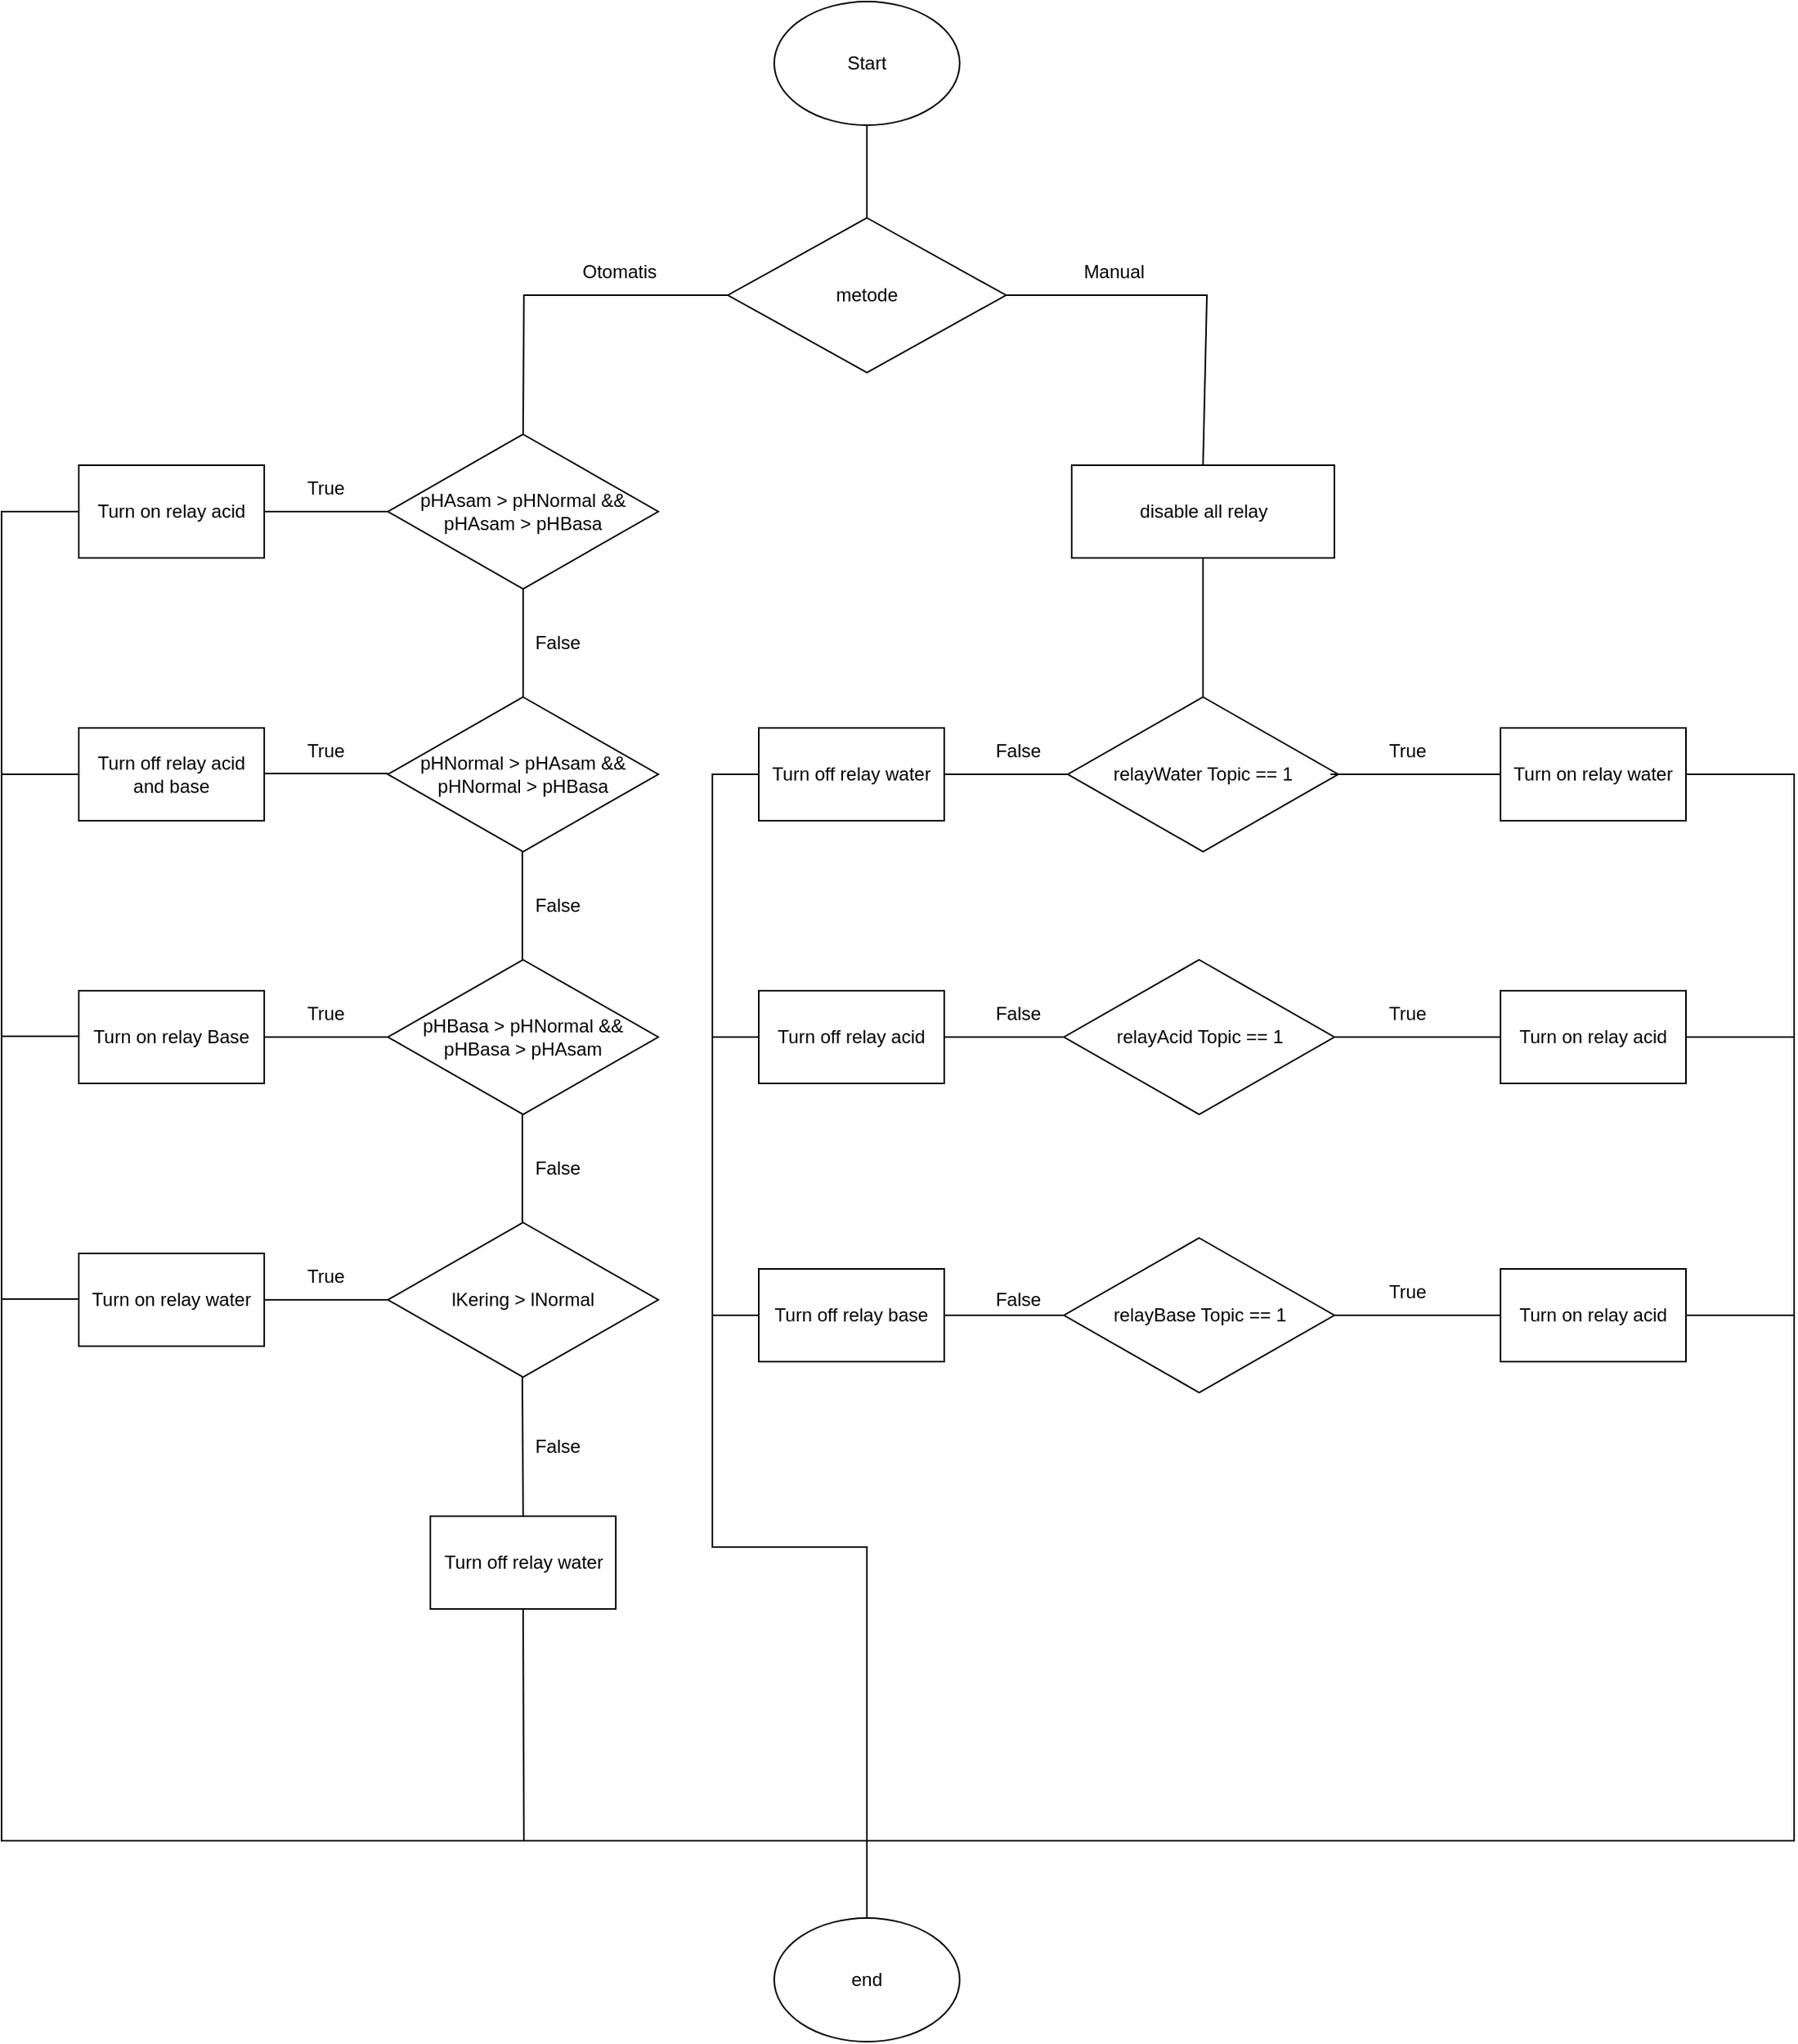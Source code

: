 <mxfile version="20.8.4" type="embed"><diagram id="84LXZdzqG9bhiELitQmx" name="Page-1"><mxGraphModel dx="3127" dy="1273" grid="1" gridSize="10" guides="1" tooltips="1" connect="1" arrows="1" fold="1" page="1" pageScale="1" pageWidth="850" pageHeight="1100" math="0" shadow="0"><root><mxCell id="0"/><mxCell id="1" parent="0"/><mxCell id="2" value="Start" style="ellipse;whiteSpace=wrap;html=1;" vertex="1" parent="1"><mxGeometry x="220" y="160" width="120" height="80" as="geometry"/></mxCell><mxCell id="3" value="metode" style="rhombus;whiteSpace=wrap;html=1;" vertex="1" parent="1"><mxGeometry x="190" y="300" width="180" height="100" as="geometry"/></mxCell><mxCell id="5" value="pHAsam &amp;gt; pHNormal &amp;amp;&amp;amp; pHAsam &amp;gt; pHBasa" style="rhombus;whiteSpace=wrap;html=1;" vertex="1" parent="1"><mxGeometry x="-30" y="440" width="175" height="100" as="geometry"/></mxCell><mxCell id="9" value="pHNormal &amp;gt; pHAsam &amp;amp;&amp;amp; pHNormal &amp;gt; pHBasa" style="rhombus;whiteSpace=wrap;html=1;" vertex="1" parent="1"><mxGeometry x="-30" y="610" width="175" height="100" as="geometry"/></mxCell><mxCell id="10" value="pHBasa &amp;gt; pHNormal &amp;amp;&amp;amp; pHBasa &amp;gt; pHAsam" style="rhombus;whiteSpace=wrap;html=1;" vertex="1" parent="1"><mxGeometry x="-30" y="780" width="175" height="100" as="geometry"/></mxCell><mxCell id="11" value="lKering &amp;gt; lNormal" style="rhombus;whiteSpace=wrap;html=1;" vertex="1" parent="1"><mxGeometry x="-30" y="950" width="175" height="100" as="geometry"/></mxCell><mxCell id="13" value="" style="endArrow=none;html=1;rounded=0;exitX=0.5;exitY=0;exitDx=0;exitDy=0;entryX=0;entryY=0.5;entryDx=0;entryDy=0;" edge="1" parent="1" source="5" target="3"><mxGeometry width="50" height="50" relative="1" as="geometry"><mxPoint x="390" y="550" as="sourcePoint"/><mxPoint x="440" y="500" as="targetPoint"/><Array as="points"><mxPoint x="58" y="350"/></Array></mxGeometry></mxCell><mxCell id="14" value="" style="endArrow=none;html=1;rounded=0;exitX=1;exitY=0.5;exitDx=0;exitDy=0;entryX=0.5;entryY=0;entryDx=0;entryDy=0;" edge="1" parent="1" source="3" target="50"><mxGeometry width="50" height="50" relative="1" as="geometry"><mxPoint x="390" y="550" as="sourcePoint"/><mxPoint x="500" y="440" as="targetPoint"/><Array as="points"><mxPoint x="500" y="350"/></Array></mxGeometry></mxCell><mxCell id="15" value="Turn on relay acid" style="rounded=0;whiteSpace=wrap;html=1;" vertex="1" parent="1"><mxGeometry x="-230" y="460" width="120" height="60" as="geometry"/></mxCell><mxCell id="16" value="" style="endArrow=none;html=1;rounded=0;entryX=0;entryY=0.5;entryDx=0;entryDy=0;exitX=1;exitY=0.5;exitDx=0;exitDy=0;" edge="1" parent="1" source="15" target="5"><mxGeometry width="50" height="50" relative="1" as="geometry"><mxPoint x="-160" y="540" as="sourcePoint"/><mxPoint x="-110" y="490" as="targetPoint"/></mxGeometry></mxCell><mxCell id="17" value="Turn off relay acid and base" style="rounded=0;whiteSpace=wrap;html=1;" vertex="1" parent="1"><mxGeometry x="-230" y="630" width="120" height="60" as="geometry"/></mxCell><mxCell id="18" value="" style="endArrow=none;html=1;rounded=0;entryX=0;entryY=0.5;entryDx=0;entryDy=0;exitX=1;exitY=0.5;exitDx=0;exitDy=0;" edge="1" parent="1"><mxGeometry width="50" height="50" relative="1" as="geometry"><mxPoint x="-110" y="659.5" as="sourcePoint"/><mxPoint x="-30" y="659.5" as="targetPoint"/></mxGeometry></mxCell><mxCell id="19" value="Turn on relay Base" style="rounded=0;whiteSpace=wrap;html=1;" vertex="1" parent="1"><mxGeometry x="-230" y="800" width="120" height="60" as="geometry"/></mxCell><mxCell id="20" value="" style="endArrow=none;html=1;rounded=0;exitX=1;exitY=0.5;exitDx=0;exitDy=0;entryX=0;entryY=0.5;entryDx=0;entryDy=0;" edge="1" parent="1" source="19" target="10"><mxGeometry width="50" height="50" relative="1" as="geometry"><mxPoint x="-70" y="810" as="sourcePoint"/><mxPoint x="-20" y="760" as="targetPoint"/></mxGeometry></mxCell><mxCell id="21" value="Otomatis" style="text;html=1;strokeColor=none;fillColor=none;align=center;verticalAlign=middle;whiteSpace=wrap;rounded=0;" vertex="1" parent="1"><mxGeometry x="90" y="320" width="60" height="30" as="geometry"/></mxCell><mxCell id="22" value="Manual" style="text;html=1;strokeColor=none;fillColor=none;align=center;verticalAlign=middle;whiteSpace=wrap;rounded=0;" vertex="1" parent="1"><mxGeometry x="410" y="320" width="60" height="30" as="geometry"/></mxCell><mxCell id="23" value="" style="endArrow=none;html=1;rounded=0;entryX=0.5;entryY=1;entryDx=0;entryDy=0;" edge="1" parent="1" source="3" target="2"><mxGeometry width="50" height="50" relative="1" as="geometry"><mxPoint x="70" y="380" as="sourcePoint"/><mxPoint x="120" y="330" as="targetPoint"/></mxGeometry></mxCell><mxCell id="24" value="" style="endArrow=none;html=1;rounded=0;entryX=0.5;entryY=1;entryDx=0;entryDy=0;exitX=0.5;exitY=0;exitDx=0;exitDy=0;" edge="1" parent="1" source="9" target="5"><mxGeometry width="50" height="50" relative="1" as="geometry"><mxPoint x="90" y="670" as="sourcePoint"/><mxPoint x="140" y="620" as="targetPoint"/></mxGeometry></mxCell><mxCell id="25" value="" style="endArrow=none;html=1;rounded=0;entryX=0.5;entryY=1;entryDx=0;entryDy=0;exitX=0.5;exitY=0;exitDx=0;exitDy=0;" edge="1" parent="1"><mxGeometry width="50" height="50" relative="1" as="geometry"><mxPoint x="57" y="780" as="sourcePoint"/><mxPoint x="57" y="710" as="targetPoint"/></mxGeometry></mxCell><mxCell id="26" value="" style="endArrow=none;html=1;rounded=0;entryX=0.5;entryY=1;entryDx=0;entryDy=0;exitX=0.5;exitY=0;exitDx=0;exitDy=0;" edge="1" parent="1"><mxGeometry width="50" height="50" relative="1" as="geometry"><mxPoint x="57" y="950" as="sourcePoint"/><mxPoint x="57" y="880" as="targetPoint"/></mxGeometry></mxCell><mxCell id="27" value="" style="endArrow=none;html=1;rounded=0;entryX=0.5;entryY=1;entryDx=0;entryDy=0;exitX=0.5;exitY=0;exitDx=0;exitDy=0;" edge="1" parent="1" source="39"><mxGeometry width="50" height="50" relative="1" as="geometry"><mxPoint x="57" y="1120" as="sourcePoint"/><mxPoint x="57" y="1050" as="targetPoint"/></mxGeometry></mxCell><mxCell id="30" value="False" style="text;html=1;strokeColor=none;fillColor=none;align=center;verticalAlign=middle;whiteSpace=wrap;rounded=0;" vertex="1" parent="1"><mxGeometry x="50" y="560" width="60" height="30" as="geometry"/></mxCell><mxCell id="31" value="False" style="text;html=1;strokeColor=none;fillColor=none;align=center;verticalAlign=middle;whiteSpace=wrap;rounded=0;" vertex="1" parent="1"><mxGeometry x="50" y="730" width="60" height="30" as="geometry"/></mxCell><mxCell id="32" value="False" style="text;html=1;strokeColor=none;fillColor=none;align=center;verticalAlign=middle;whiteSpace=wrap;rounded=0;" vertex="1" parent="1"><mxGeometry x="50" y="900" width="60" height="30" as="geometry"/></mxCell><mxCell id="33" value="False" style="text;html=1;strokeColor=none;fillColor=none;align=center;verticalAlign=middle;whiteSpace=wrap;rounded=0;" vertex="1" parent="1"><mxGeometry x="50" y="1080" width="60" height="30" as="geometry"/></mxCell><mxCell id="34" value="True" style="text;html=1;strokeColor=none;fillColor=none;align=center;verticalAlign=middle;whiteSpace=wrap;rounded=0;" vertex="1" parent="1"><mxGeometry x="-100" y="460" width="60" height="30" as="geometry"/></mxCell><mxCell id="35" value="True" style="text;html=1;strokeColor=none;fillColor=none;align=center;verticalAlign=middle;whiteSpace=wrap;rounded=0;" vertex="1" parent="1"><mxGeometry x="-100" y="630" width="60" height="30" as="geometry"/></mxCell><mxCell id="36" value="True" style="text;html=1;strokeColor=none;fillColor=none;align=center;verticalAlign=middle;whiteSpace=wrap;rounded=0;" vertex="1" parent="1"><mxGeometry x="-100" y="800" width="60" height="30" as="geometry"/></mxCell><mxCell id="38" value="Turn on relay water" style="rounded=0;whiteSpace=wrap;html=1;" vertex="1" parent="1"><mxGeometry x="-230" y="970" width="120" height="60" as="geometry"/></mxCell><mxCell id="39" value="Turn off relay water" style="rounded=0;whiteSpace=wrap;html=1;" vertex="1" parent="1"><mxGeometry x="-2.5" y="1140" width="120" height="60" as="geometry"/></mxCell><mxCell id="40" value="" style="endArrow=none;html=1;rounded=0;entryX=0;entryY=0.5;entryDx=0;entryDy=0;exitX=1;exitY=0.5;exitDx=0;exitDy=0;" edge="1" parent="1" source="38" target="11"><mxGeometry width="50" height="50" relative="1" as="geometry"><mxPoint x="-130" y="1030" as="sourcePoint"/><mxPoint x="-80" y="980" as="targetPoint"/></mxGeometry></mxCell><mxCell id="42" value="True" style="text;html=1;strokeColor=none;fillColor=none;align=center;verticalAlign=middle;whiteSpace=wrap;rounded=0;" vertex="1" parent="1"><mxGeometry x="-100" y="970" width="60" height="30" as="geometry"/></mxCell><mxCell id="44" value="end" style="ellipse;whiteSpace=wrap;html=1;" vertex="1" parent="1"><mxGeometry x="220" y="1400" width="120" height="80" as="geometry"/></mxCell><mxCell id="45" value="" style="endArrow=none;html=1;rounded=0;entryX=0;entryY=0.5;entryDx=0;entryDy=0;" edge="1" parent="1" target="15"><mxGeometry width="50" height="50" relative="1" as="geometry"><mxPoint x="280" y="1350" as="sourcePoint"/><mxPoint x="120" y="760" as="targetPoint"/><Array as="points"><mxPoint x="-280" y="1350"/><mxPoint x="-280" y="490"/></Array></mxGeometry></mxCell><mxCell id="46" value="" style="endArrow=none;html=1;rounded=0;entryX=0;entryY=0.5;entryDx=0;entryDy=0;" edge="1" parent="1" target="17"><mxGeometry width="50" height="50" relative="1" as="geometry"><mxPoint x="-280" y="660" as="sourcePoint"/><mxPoint x="120" y="700" as="targetPoint"/></mxGeometry></mxCell><mxCell id="47" value="" style="endArrow=none;html=1;rounded=0;entryX=0;entryY=0.5;entryDx=0;entryDy=0;" edge="1" parent="1"><mxGeometry width="50" height="50" relative="1" as="geometry"><mxPoint x="-280" y="829.5" as="sourcePoint"/><mxPoint x="-230" y="829.5" as="targetPoint"/></mxGeometry></mxCell><mxCell id="48" value="" style="endArrow=none;html=1;rounded=0;entryX=0;entryY=0.5;entryDx=0;entryDy=0;" edge="1" parent="1"><mxGeometry width="50" height="50" relative="1" as="geometry"><mxPoint x="-280" y="999.5" as="sourcePoint"/><mxPoint x="-230" y="999.5" as="targetPoint"/></mxGeometry></mxCell><mxCell id="50" value="disable all relay" style="rounded=0;whiteSpace=wrap;html=1;" vertex="1" parent="1"><mxGeometry x="412.5" y="460" width="170" height="60" as="geometry"/></mxCell><mxCell id="53" value="relayWater Topic == 1" style="rhombus;whiteSpace=wrap;html=1;" vertex="1" parent="1"><mxGeometry x="410" y="610" width="175" height="100" as="geometry"/></mxCell><mxCell id="54" value="relayAcid Topic == 1" style="rhombus;whiteSpace=wrap;html=1;" vertex="1" parent="1"><mxGeometry x="407.5" y="780" width="175" height="100" as="geometry"/></mxCell><mxCell id="55" value="relayBase Topic == 1" style="rhombus;whiteSpace=wrap;html=1;" vertex="1" parent="1"><mxGeometry x="407.5" y="960" width="175" height="100" as="geometry"/></mxCell><mxCell id="56" value="" style="endArrow=none;html=1;rounded=0;entryX=0.5;entryY=1;entryDx=0;entryDy=0;exitX=0.5;exitY=0;exitDx=0;exitDy=0;" edge="1" parent="1" source="53" target="50"><mxGeometry width="50" height="50" relative="1" as="geometry"><mxPoint x="380" y="660" as="sourcePoint"/><mxPoint x="430" y="610" as="targetPoint"/></mxGeometry></mxCell><mxCell id="59" value="Turn on relay water" style="rounded=0;whiteSpace=wrap;html=1;" vertex="1" parent="1"><mxGeometry x="690" y="630" width="120" height="60" as="geometry"/></mxCell><mxCell id="60" value="" style="endArrow=none;html=1;rounded=0;" edge="1" parent="1" target="59"><mxGeometry width="50" height="50" relative="1" as="geometry"><mxPoint x="580" y="660" as="sourcePoint"/><mxPoint x="610" y="610" as="targetPoint"/></mxGeometry></mxCell><mxCell id="61" value="Turn on relay acid" style="rounded=0;whiteSpace=wrap;html=1;" vertex="1" parent="1"><mxGeometry x="690" y="800" width="120" height="60" as="geometry"/></mxCell><mxCell id="62" value="Turn on relay acid" style="rounded=0;whiteSpace=wrap;html=1;" vertex="1" parent="1"><mxGeometry x="690" y="980" width="120" height="60" as="geometry"/></mxCell><mxCell id="63" value="Turn off relay water" style="rounded=0;whiteSpace=wrap;html=1;" vertex="1" parent="1"><mxGeometry x="210" y="630" width="120" height="60" as="geometry"/></mxCell><mxCell id="64" value="" style="endArrow=none;html=1;rounded=0;entryX=0;entryY=0.5;entryDx=0;entryDy=0;" edge="1" parent="1" source="63" target="53"><mxGeometry width="50" height="50" relative="1" as="geometry"><mxPoint x="610" y="720" as="sourcePoint"/><mxPoint x="660" y="670" as="targetPoint"/></mxGeometry></mxCell><mxCell id="65" value="Turn off relay acid" style="rounded=0;whiteSpace=wrap;html=1;" vertex="1" parent="1"><mxGeometry x="210" y="800" width="120" height="60" as="geometry"/></mxCell><mxCell id="66" value="" style="endArrow=none;html=1;rounded=0;entryX=0;entryY=0.5;entryDx=0;entryDy=0;" edge="1" parent="1" source="65"><mxGeometry width="50" height="50" relative="1" as="geometry"><mxPoint x="610" y="890" as="sourcePoint"/><mxPoint x="407.5" y="830" as="targetPoint"/></mxGeometry></mxCell><mxCell id="67" value="Turn off relay base" style="rounded=0;whiteSpace=wrap;html=1;" vertex="1" parent="1"><mxGeometry x="210" y="980" width="120" height="60" as="geometry"/></mxCell><mxCell id="68" value="" style="endArrow=none;html=1;rounded=0;entryX=0;entryY=0.5;entryDx=0;entryDy=0;" edge="1" parent="1" source="67"><mxGeometry width="50" height="50" relative="1" as="geometry"><mxPoint x="610" y="1070" as="sourcePoint"/><mxPoint x="407.5" y="1010" as="targetPoint"/></mxGeometry></mxCell><mxCell id="69" value="" style="endArrow=none;html=1;rounded=0;entryX=0;entryY=0.5;entryDx=0;entryDy=0;exitX=1;exitY=0.5;exitDx=0;exitDy=0;" edge="1" parent="1" source="54" target="61"><mxGeometry width="50" height="50" relative="1" as="geometry"><mxPoint x="610" y="720" as="sourcePoint"/><mxPoint x="660" y="670" as="targetPoint"/></mxGeometry></mxCell><mxCell id="70" value="" style="endArrow=none;html=1;rounded=0;exitX=1;exitY=0.5;exitDx=0;exitDy=0;entryX=0;entryY=0.5;entryDx=0;entryDy=0;" edge="1" parent="1" source="55" target="62"><mxGeometry width="50" height="50" relative="1" as="geometry"><mxPoint x="610" y="720" as="sourcePoint"/><mxPoint x="660" y="670" as="targetPoint"/></mxGeometry></mxCell><mxCell id="71" value="True" style="text;html=1;strokeColor=none;fillColor=none;align=center;verticalAlign=middle;whiteSpace=wrap;rounded=0;" vertex="1" parent="1"><mxGeometry x="600" y="630" width="60" height="30" as="geometry"/></mxCell><mxCell id="72" value="True" style="text;html=1;strokeColor=none;fillColor=none;align=center;verticalAlign=middle;whiteSpace=wrap;rounded=0;" vertex="1" parent="1"><mxGeometry x="600" y="800" width="60" height="30" as="geometry"/></mxCell><mxCell id="73" value="True" style="text;html=1;strokeColor=none;fillColor=none;align=center;verticalAlign=middle;whiteSpace=wrap;rounded=0;" vertex="1" parent="1"><mxGeometry x="600" y="980" width="60" height="30" as="geometry"/></mxCell><mxCell id="74" value="" style="endArrow=none;html=1;rounded=0;entryX=1;entryY=0.5;entryDx=0;entryDy=0;" edge="1" parent="1" target="59"><mxGeometry width="50" height="50" relative="1" as="geometry"><mxPoint x="280" y="1350" as="sourcePoint"/><mxPoint x="840" y="870" as="targetPoint"/><Array as="points"><mxPoint x="880" y="1350"/><mxPoint x="880" y="660"/></Array></mxGeometry></mxCell><mxCell id="75" value="" style="endArrow=none;html=1;rounded=0;exitX=1;exitY=0.5;exitDx=0;exitDy=0;" edge="1" parent="1" source="61"><mxGeometry width="50" height="50" relative="1" as="geometry"><mxPoint x="450" y="900" as="sourcePoint"/><mxPoint x="880" y="830" as="targetPoint"/></mxGeometry></mxCell><mxCell id="76" value="" style="endArrow=none;html=1;rounded=0;exitX=1;exitY=0.5;exitDx=0;exitDy=0;" edge="1" parent="1"><mxGeometry width="50" height="50" relative="1" as="geometry"><mxPoint x="810" y="1010" as="sourcePoint"/><mxPoint x="880" y="1010" as="targetPoint"/></mxGeometry></mxCell><mxCell id="77" value="" style="endArrow=none;html=1;rounded=0;entryX=0;entryY=0.5;entryDx=0;entryDy=0;exitX=0.5;exitY=0;exitDx=0;exitDy=0;" edge="1" parent="1" source="44" target="63"><mxGeometry width="50" height="50" relative="1" as="geometry"><mxPoint x="410" y="930" as="sourcePoint"/><mxPoint x="180" y="660" as="targetPoint"/><Array as="points"><mxPoint x="280" y="1160"/><mxPoint x="180" y="1160"/><mxPoint x="180" y="660"/></Array></mxGeometry></mxCell><mxCell id="78" value="" style="endArrow=none;html=1;rounded=0;exitX=0.5;exitY=1;exitDx=0;exitDy=0;" edge="1" parent="1" source="39"><mxGeometry width="50" height="50" relative="1" as="geometry"><mxPoint x="130" y="1070" as="sourcePoint"/><mxPoint x="58" y="1350" as="targetPoint"/></mxGeometry></mxCell><mxCell id="79" value="" style="endArrow=none;html=1;rounded=0;entryX=0;entryY=0.5;entryDx=0;entryDy=0;" edge="1" parent="1" target="65"><mxGeometry width="50" height="50" relative="1" as="geometry"><mxPoint x="180" y="830" as="sourcePoint"/><mxPoint x="320" y="790" as="targetPoint"/></mxGeometry></mxCell><mxCell id="80" value="" style="endArrow=none;html=1;rounded=0;entryX=0;entryY=0.5;entryDx=0;entryDy=0;" edge="1" parent="1"><mxGeometry width="50" height="50" relative="1" as="geometry"><mxPoint x="180" y="1010" as="sourcePoint"/><mxPoint x="210" y="1010" as="targetPoint"/></mxGeometry></mxCell><mxCell id="81" value="False" style="text;html=1;strokeColor=none;fillColor=none;align=center;verticalAlign=middle;whiteSpace=wrap;rounded=0;" vertex="1" parent="1"><mxGeometry x="347.5" y="630" width="60" height="30" as="geometry"/></mxCell><mxCell id="82" value="False" style="text;html=1;strokeColor=none;fillColor=none;align=center;verticalAlign=middle;whiteSpace=wrap;rounded=0;" vertex="1" parent="1"><mxGeometry x="347.5" y="800" width="60" height="30" as="geometry"/></mxCell><mxCell id="83" value="False" style="text;html=1;strokeColor=none;fillColor=none;align=center;verticalAlign=middle;whiteSpace=wrap;rounded=0;" vertex="1" parent="1"><mxGeometry x="347.5" y="985" width="60" height="30" as="geometry"/></mxCell></root></mxGraphModel></diagram></mxfile>